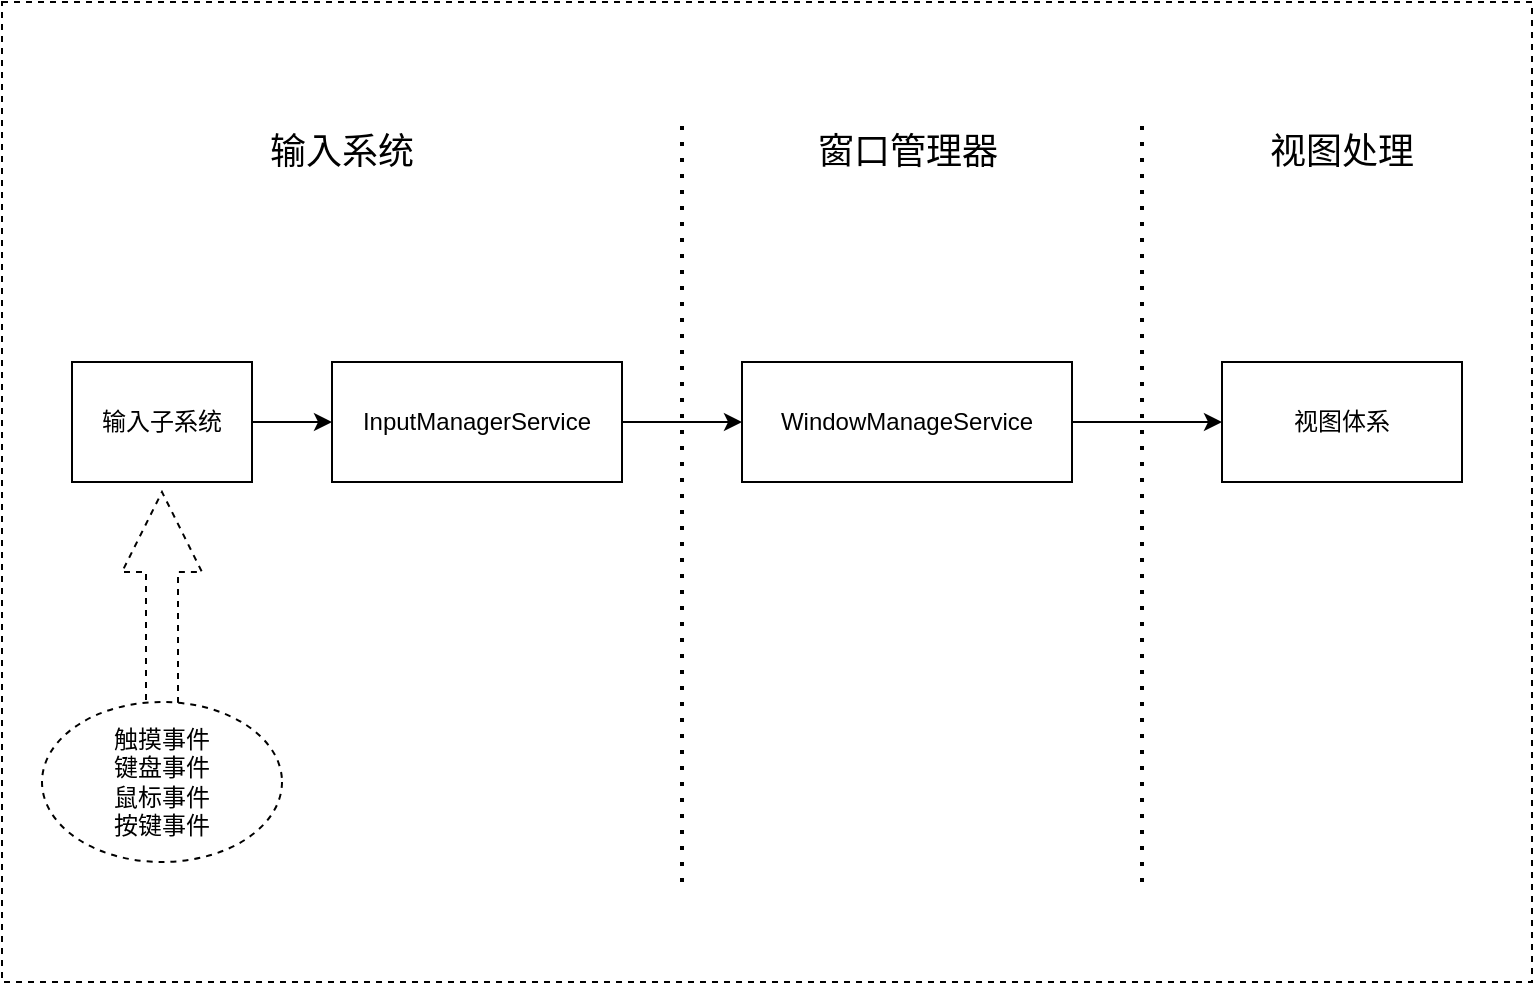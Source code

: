 <mxfile version="14.5.1" type="device"><diagram id="yzHebx5SZtP6gn5T3iR8" name="第 1 页"><mxGraphModel dx="1106" dy="795" grid="1" gridSize="10" guides="1" tooltips="1" connect="1" arrows="1" fold="1" page="1" pageScale="1" pageWidth="1169" pageHeight="1654" math="0" shadow="0"><root><mxCell id="0"/><mxCell id="1" parent="0"/><mxCell id="74Plhr7RB0T5qrdfstXm-22" value="" style="rounded=0;whiteSpace=wrap;html=1;dashed=1;" vertex="1" parent="1"><mxGeometry x="30" y="180" width="765" height="490" as="geometry"/></mxCell><mxCell id="74Plhr7RB0T5qrdfstXm-1" value="" style="endArrow=none;dashed=1;html=1;dashPattern=1 3;strokeWidth=2;" edge="1" parent="1"><mxGeometry width="50" height="50" relative="1" as="geometry"><mxPoint x="370" y="620" as="sourcePoint"/><mxPoint x="370" y="240" as="targetPoint"/></mxGeometry></mxCell><mxCell id="74Plhr7RB0T5qrdfstXm-4" value="&lt;font style=&quot;font-size: 18px&quot;&gt;输入系统&lt;/font&gt;" style="text;html=1;strokeColor=none;fillColor=none;align=center;verticalAlign=middle;whiteSpace=wrap;rounded=0;" vertex="1" parent="1"><mxGeometry x="130" y="240" width="140" height="30" as="geometry"/></mxCell><mxCell id="74Plhr7RB0T5qrdfstXm-5" value="&lt;font style=&quot;font-size: 18px&quot;&gt;窗口管理器&lt;/font&gt;" style="text;html=1;strokeColor=none;fillColor=none;align=center;verticalAlign=middle;whiteSpace=wrap;rounded=0;" vertex="1" parent="1"><mxGeometry x="427.5" y="242.5" width="110" height="25" as="geometry"/></mxCell><mxCell id="74Plhr7RB0T5qrdfstXm-9" value="" style="endArrow=none;dashed=1;html=1;dashPattern=1 3;strokeWidth=2;" edge="1" parent="1"><mxGeometry width="50" height="50" relative="1" as="geometry"><mxPoint x="600" y="620" as="sourcePoint"/><mxPoint x="600" y="240" as="targetPoint"/></mxGeometry></mxCell><mxCell id="74Plhr7RB0T5qrdfstXm-10" value="&lt;span style=&quot;font-size: 18px&quot;&gt;视图处理&lt;/span&gt;" style="text;html=1;strokeColor=none;fillColor=none;align=center;verticalAlign=middle;whiteSpace=wrap;rounded=0;" vertex="1" parent="1"><mxGeometry x="660" y="242.5" width="80" height="25" as="geometry"/></mxCell><mxCell id="74Plhr7RB0T5qrdfstXm-13" value="" style="edgeStyle=orthogonalEdgeStyle;rounded=0;orthogonalLoop=1;jettySize=auto;html=1;" edge="1" parent="1" source="74Plhr7RB0T5qrdfstXm-11" target="74Plhr7RB0T5qrdfstXm-12"><mxGeometry relative="1" as="geometry"/></mxCell><mxCell id="74Plhr7RB0T5qrdfstXm-11" value="输入子系统" style="rounded=0;whiteSpace=wrap;html=1;" vertex="1" parent="1"><mxGeometry x="65" y="360" width="90" height="60" as="geometry"/></mxCell><mxCell id="74Plhr7RB0T5qrdfstXm-15" value="" style="edgeStyle=orthogonalEdgeStyle;rounded=0;orthogonalLoop=1;jettySize=auto;html=1;" edge="1" parent="1" source="74Plhr7RB0T5qrdfstXm-12" target="74Plhr7RB0T5qrdfstXm-14"><mxGeometry relative="1" as="geometry"/></mxCell><mxCell id="74Plhr7RB0T5qrdfstXm-12" value="InputManagerService" style="whiteSpace=wrap;html=1;rounded=0;" vertex="1" parent="1"><mxGeometry x="195" y="360" width="145" height="60" as="geometry"/></mxCell><mxCell id="74Plhr7RB0T5qrdfstXm-17" value="" style="edgeStyle=orthogonalEdgeStyle;rounded=0;orthogonalLoop=1;jettySize=auto;html=1;" edge="1" parent="1" source="74Plhr7RB0T5qrdfstXm-14" target="74Plhr7RB0T5qrdfstXm-16"><mxGeometry relative="1" as="geometry"/></mxCell><mxCell id="74Plhr7RB0T5qrdfstXm-14" value="WindowManageService" style="whiteSpace=wrap;html=1;rounded=0;" vertex="1" parent="1"><mxGeometry x="400" y="360" width="165" height="60" as="geometry"/></mxCell><mxCell id="74Plhr7RB0T5qrdfstXm-16" value="视图体系" style="whiteSpace=wrap;html=1;rounded=0;" vertex="1" parent="1"><mxGeometry x="640" y="360" width="120" height="60" as="geometry"/></mxCell><mxCell id="74Plhr7RB0T5qrdfstXm-20" value="" style="html=1;shadow=0;dashed=1;align=center;verticalAlign=middle;shape=mxgraph.arrows2.arrow;dy=0.6;dx=40;notch=0;rotation=-90;" vertex="1" parent="1"><mxGeometry x="55" y="460" width="110" height="40" as="geometry"/></mxCell><mxCell id="74Plhr7RB0T5qrdfstXm-21" value="触摸事件&lt;br&gt;键盘事件&lt;br&gt;鼠标事件&lt;br&gt;按键事件" style="ellipse;whiteSpace=wrap;html=1;dashed=1;" vertex="1" parent="1"><mxGeometry x="50" y="530" width="120" height="80" as="geometry"/></mxCell></root></mxGraphModel></diagram></mxfile>